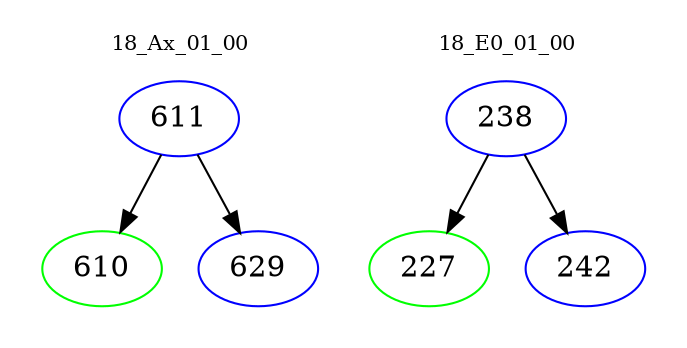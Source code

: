digraph{
subgraph cluster_0 {
color = white
label = "18_Ax_01_00";
fontsize=10;
T0_611 [label="611", color="blue"]
T0_611 -> T0_610 [color="black"]
T0_610 [label="610", color="green"]
T0_611 -> T0_629 [color="black"]
T0_629 [label="629", color="blue"]
}
subgraph cluster_1 {
color = white
label = "18_E0_01_00";
fontsize=10;
T1_238 [label="238", color="blue"]
T1_238 -> T1_227 [color="black"]
T1_227 [label="227", color="green"]
T1_238 -> T1_242 [color="black"]
T1_242 [label="242", color="blue"]
}
}
